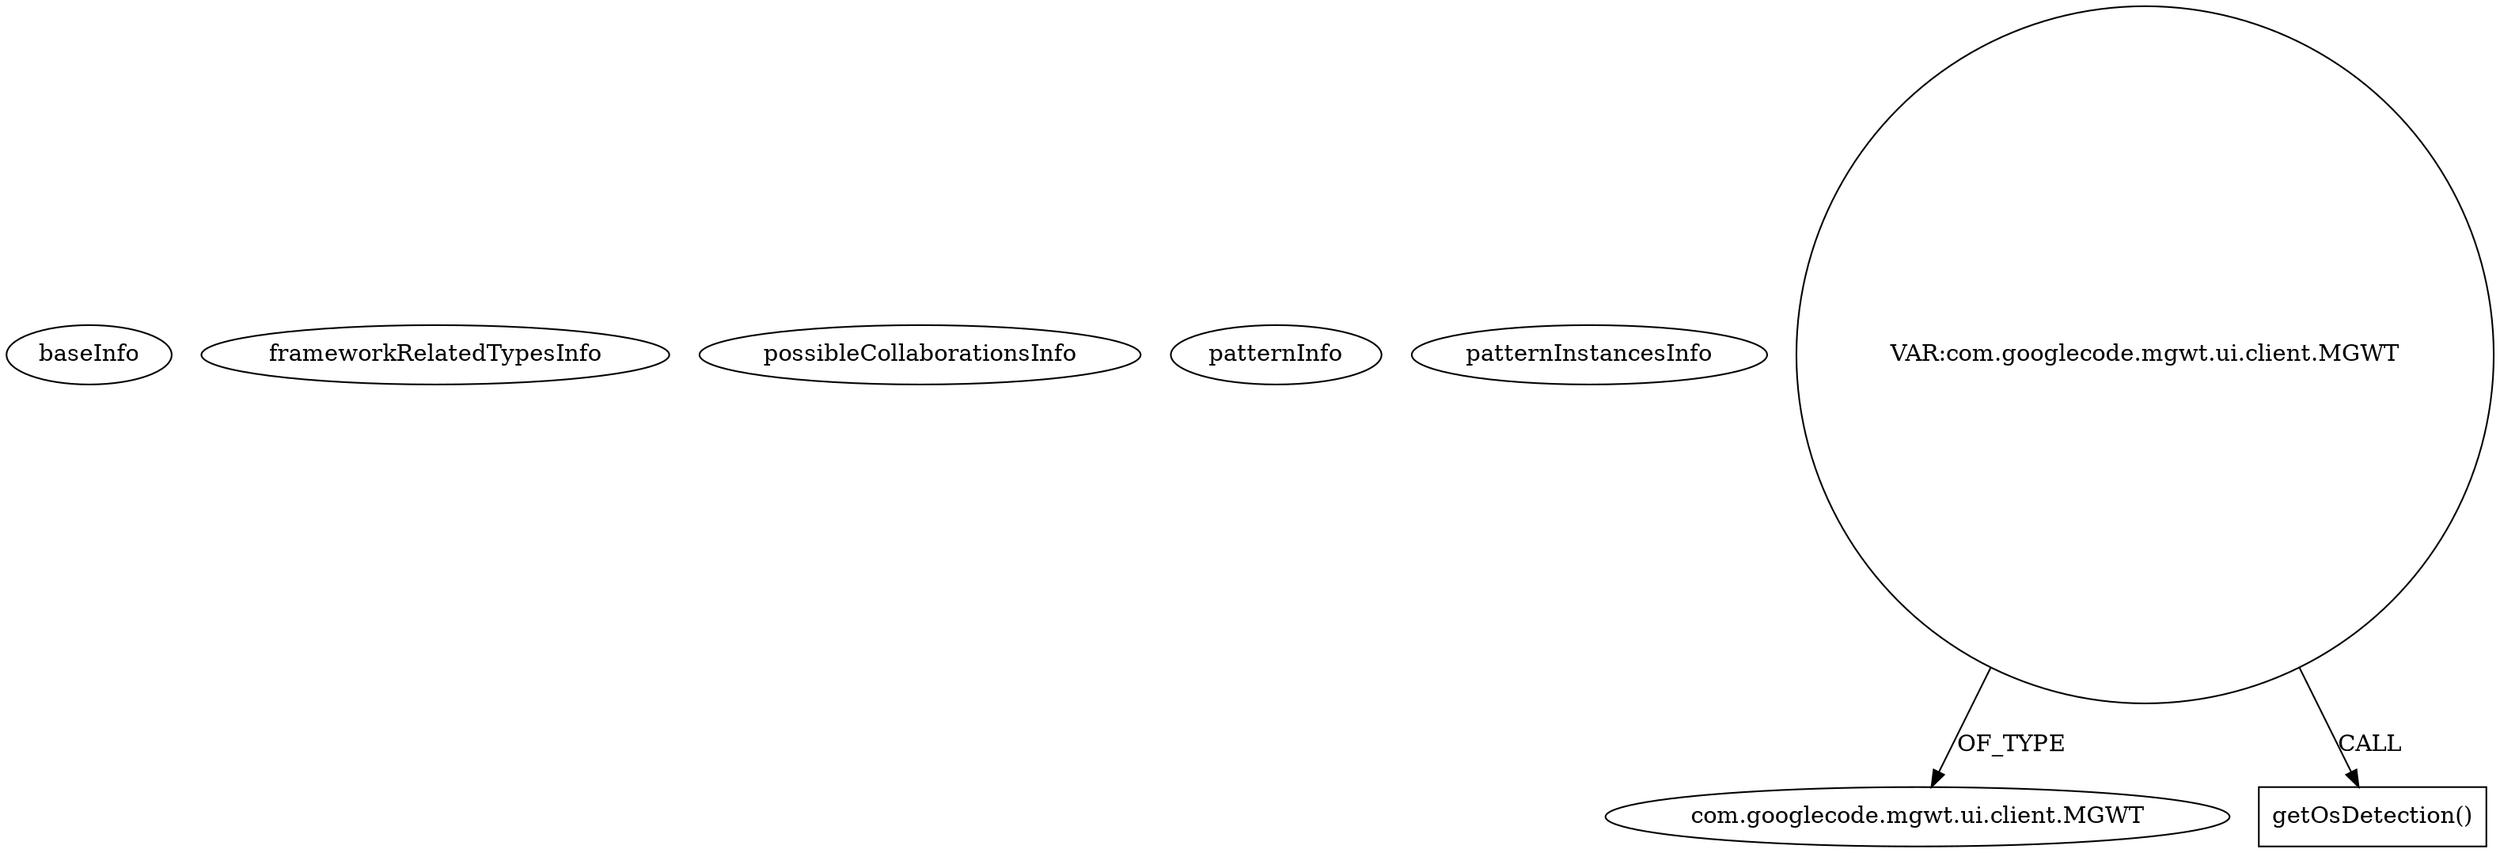digraph {
baseInfo[graphId=2031,category="pattern",isAnonymous=false,possibleRelation=false]
frameworkRelatedTypesInfo[]
possibleCollaborationsInfo[]
patternInfo[frequency=2.0,patternRootClient=null]
patternInstancesInfo[0="rjdkolb-jozijug_phonegapdemo~/rjdkolb-jozijug_phonegapdemo/jozijug_phonegapdemo-master/src/main/java/org/openrap/jozijug/mgwtphonegap/client/PhoneGapUIEntryPoint.java~PhoneGapUIEntryPoint~4356",1="rjdkolb-jozijug_phonegapdemo~/rjdkolb-jozijug_phonegapdemo/jozijug_phonegapdemo-master/src/main/java/org/openrap/jozijug/mgwtphonegap/client/AppHistoryObserver.java~AppHistoryObserver~4349"]
57[label="com.googlecode.mgwt.ui.client.MGWT",vertexType="FRAMEWORK_CLASS_TYPE",isFrameworkType=false]
55[label="VAR:com.googlecode.mgwt.ui.client.MGWT",vertexType="VARIABLE_EXPRESION",isFrameworkType=false,shape=circle]
65[label="getOsDetection()",vertexType="INSIDE_CALL",isFrameworkType=false,shape=box]
55->57[label="OF_TYPE"]
55->65[label="CALL"]
}
